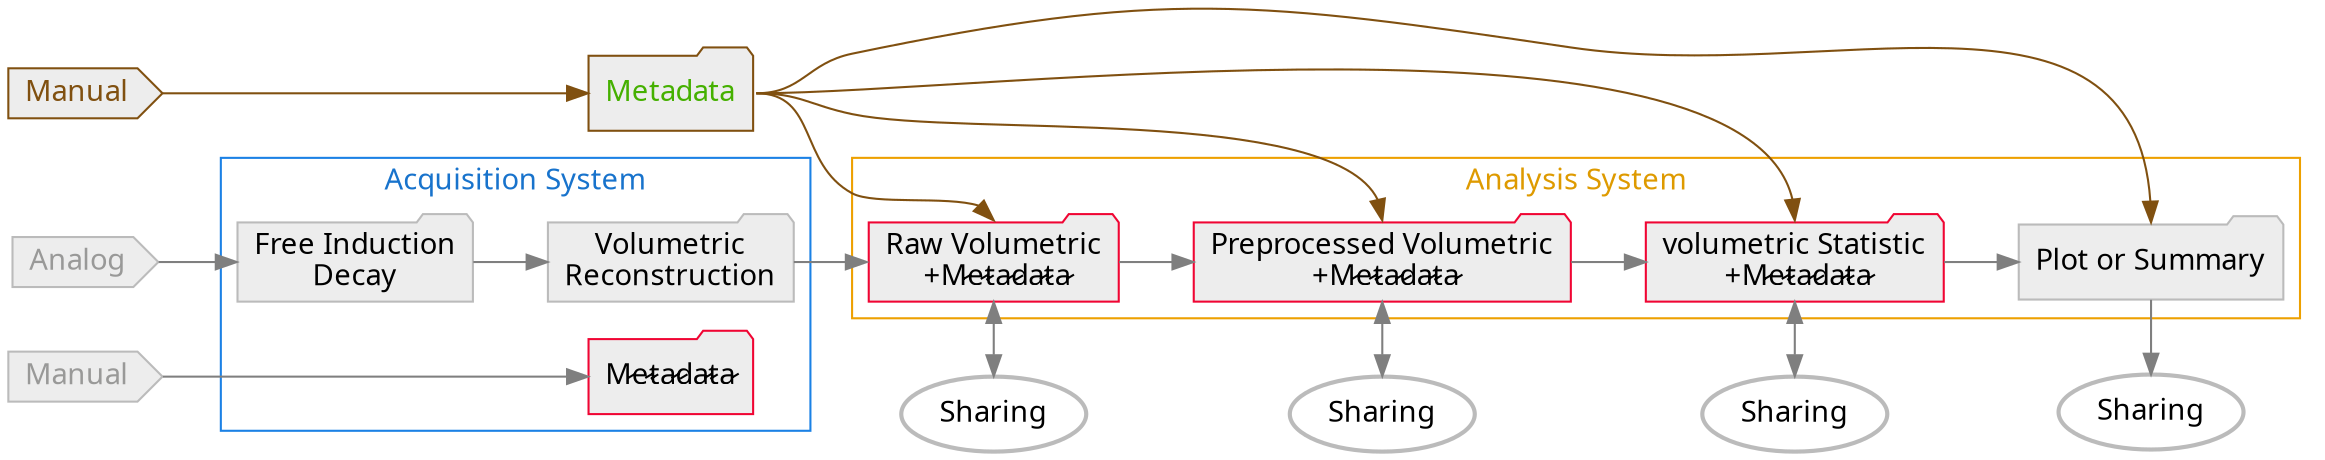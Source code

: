digraph graphname {
    newrank = true;
    size="26,12";
    rankdir="LR";
    graph [fontname = "sans"];
    node [fontname = "sans", style=filled];
    edge [fontname = "sans", color=gray50];
    d_[label="Sharing", style="bold, rounded", color="#BBBBBB"];
    e_[label="Sharing", style="bold, rounded", color="#BBBBBB"];
    f_[label="Sharing", style="bold, rounded", color="#BBBBBB"];
    g_[label="Sharing", style="bold, rounded", color="#BBBBBB"];
    a[label="Analog  ", shape=cds, color="#BBBBBB", fillcolor=grey93, fontcolor="#999998"];
    b[label="Free Induction\nDecay", shape=folder, color="#BBBBBB", fillcolor=grey93];
    c[label="Volumetric\nReconstruction", shape=folder, color="#BBBBBB", fillcolor=grey93];
    d[label="Raw Volumetric\n +M̷e̷t̷a̷d̷a̷t̷a̷", shape=folder, color="#F00533", fillcolor=grey93];
    e[label="Preprocessed Volumetric\n +M̷e̷t̷a̷d̷a̷t̷a̷", shape=folder, color="#F00533", fillcolor=grey93];
    f[label="volumetric Statistic\n +M̷e̷t̷a̷d̷a̷t̷a̷", shape=folder, color="#F00533", fillcolor=grey93];
    g[label="Plot or Summary", shape=folder, color="#BBBBBB", fillcolor=grey93];
    m0[label="Manual  ", shape=cds, color="#BBBBBB", fillcolor=grey93, fontcolor="#999998"];
    m1[label="M̷e̷t̷a̷d̷a̷t̷a̷", shape=folder, color="#F00533", fillcolor=grey93];
    m_bad[
        label=<<FONT COLOR="#45B000">Metadata</FONT>>,
        shape=folder, color="#805010", fillcolor=grey93,
        ];
    m0_bad[label="Manual  ", shape=cds, color="#805010", fillcolor=grey93, fontcolor="#805010"];
    
    m0 -> m1 ;
    m0_bad -> m_bad[color="#805010"];
    m_bad:e -> d:n[color="#805010"];
    m_bad:e -> e:n[color="#805010"];
    m_bad:e -> f:n[color="#805010"];
    m_bad:e -> g:n[color="#805010"];
    a -> b ;
    subgraph cluster1 {
        b -> c ;
        m1;
        label = "Acquisition System";
        fontcolor = "#1873cc";
        color = "#1b81e5";
    }
    c -> d:w ;
    subgraph cluster2 {
        d -> e ;
        e -> f ;
        f -> g ;
        label = "Analysis System";
        fontcolor = "#DE9A00";
        color = "#EDA000";
    }
    d -> d_ [dir=both, minlen=2];
    e -> e_ [dir=both, minlen=2];
    f -> f_ [dir=both, minlen=2];
    g -> g_ [minlen=2];
    {rank=same; a; m0; m0_bad}
    {rank=same; c; m1; m_bad}
    {rank=same; d; d_}
    {rank=same; e; e_}
    {rank=same; f; f_}
    {rank=same; g; g_}
}
